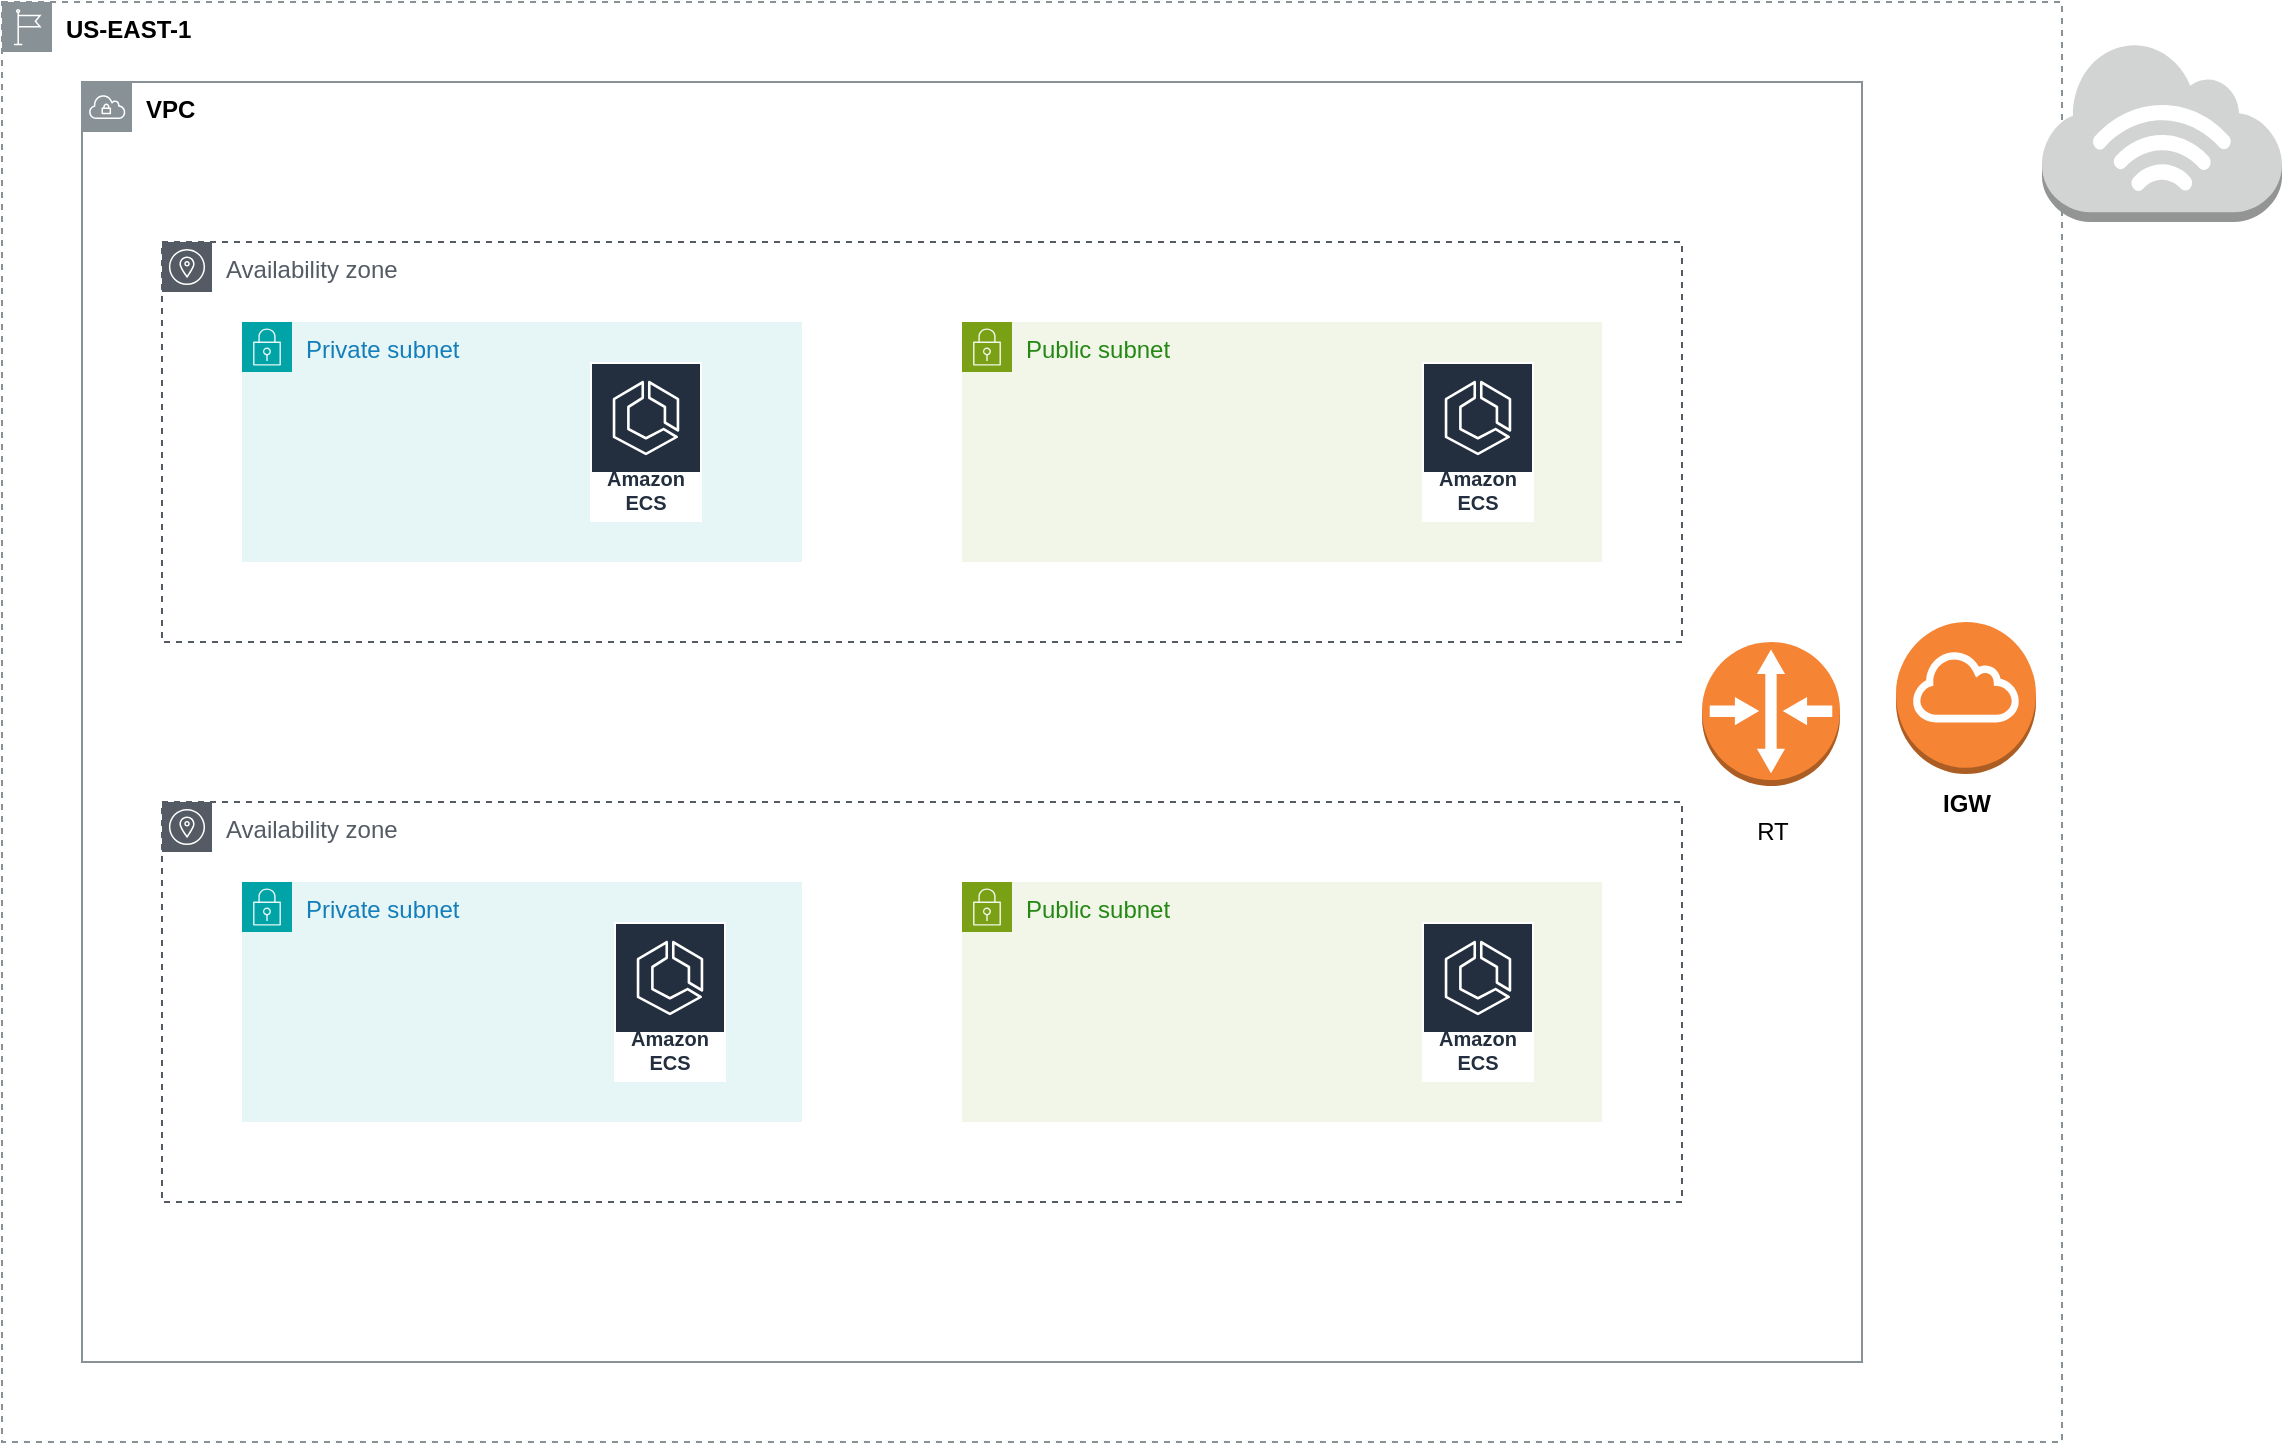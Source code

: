 <mxfile version="26.2.14">
  <diagram name="Página-1" id="fSP0_IOwBmALrZ8CP8vs">
    <mxGraphModel dx="1426" dy="743" grid="1" gridSize="10" guides="1" tooltips="1" connect="1" arrows="1" fold="1" page="1" pageScale="1" pageWidth="827" pageHeight="1169" math="0" shadow="0">
      <root>
        <mxCell id="0" />
        <mxCell id="1" parent="0" />
        <mxCell id="sm54q-hGP9IPVQ_vTCOe-2" value="&lt;b&gt;&lt;font style=&quot;color: rgb(0, 0, 0);&quot;&gt;US-EAST-1&lt;/font&gt;&lt;/b&gt;" style="sketch=0;outlineConnect=0;gradientColor=none;html=1;whiteSpace=wrap;fontSize=12;fontStyle=0;shape=mxgraph.aws4.group;grIcon=mxgraph.aws4.group_region;strokeColor=#879196;fillColor=none;verticalAlign=top;align=left;spacingLeft=30;fontColor=#879196;dashed=1;" vertex="1" parent="1">
          <mxGeometry x="160" y="200" width="1030" height="720" as="geometry" />
        </mxCell>
        <mxCell id="sm54q-hGP9IPVQ_vTCOe-4" value="&lt;b&gt;&lt;font style=&quot;color: rgb(0, 0, 0);&quot;&gt;VPC&lt;/font&gt;&lt;/b&gt;" style="sketch=0;outlineConnect=0;gradientColor=none;html=1;whiteSpace=wrap;fontSize=12;fontStyle=0;shape=mxgraph.aws4.group;grIcon=mxgraph.aws4.group_vpc;strokeColor=#879196;fillColor=none;verticalAlign=top;align=left;spacingLeft=30;fontColor=#879196;dashed=0;" vertex="1" parent="1">
          <mxGeometry x="200" y="240" width="890" height="640" as="geometry" />
        </mxCell>
        <mxCell id="sm54q-hGP9IPVQ_vTCOe-5" value="Availability zone" style="sketch=0;outlineConnect=0;gradientColor=none;html=1;whiteSpace=wrap;fontSize=12;fontStyle=0;shape=mxgraph.aws4.group;grIcon=mxgraph.aws4.group_availability_zone;strokeColor=#545B64;fillColor=none;verticalAlign=top;align=left;spacingLeft=30;fontColor=#545B64;dashed=1;" vertex="1" parent="1">
          <mxGeometry x="240" y="320" width="760" height="200" as="geometry" />
        </mxCell>
        <mxCell id="sm54q-hGP9IPVQ_vTCOe-6" value="Availability zone" style="sketch=0;outlineConnect=0;gradientColor=none;html=1;whiteSpace=wrap;fontSize=12;fontStyle=0;shape=mxgraph.aws4.group;grIcon=mxgraph.aws4.group_availability_zone;strokeColor=#545B64;fillColor=none;verticalAlign=top;align=left;spacingLeft=30;fontColor=#545B64;dashed=1;" vertex="1" parent="1">
          <mxGeometry x="240" y="600" width="760" height="200" as="geometry" />
        </mxCell>
        <mxCell id="sm54q-hGP9IPVQ_vTCOe-14" value="Public subnet" style="points=[[0,0],[0.25,0],[0.5,0],[0.75,0],[1,0],[1,0.25],[1,0.5],[1,0.75],[1,1],[0.75,1],[0.5,1],[0.25,1],[0,1],[0,0.75],[0,0.5],[0,0.25]];outlineConnect=0;gradientColor=none;html=1;whiteSpace=wrap;fontSize=12;fontStyle=0;container=1;pointerEvents=0;collapsible=0;recursiveResize=0;shape=mxgraph.aws4.group;grIcon=mxgraph.aws4.group_security_group;grStroke=0;strokeColor=#7AA116;fillColor=#F2F6E8;verticalAlign=top;align=left;spacingLeft=30;fontColor=#248814;dashed=0;" vertex="1" parent="1">
          <mxGeometry x="640" y="360" width="320" height="120" as="geometry" />
        </mxCell>
        <mxCell id="sm54q-hGP9IPVQ_vTCOe-18" value="Public subnet" style="points=[[0,0],[0.25,0],[0.5,0],[0.75,0],[1,0],[1,0.25],[1,0.5],[1,0.75],[1,1],[0.75,1],[0.5,1],[0.25,1],[0,1],[0,0.75],[0,0.5],[0,0.25]];outlineConnect=0;gradientColor=none;html=1;whiteSpace=wrap;fontSize=12;fontStyle=0;container=1;pointerEvents=0;collapsible=0;recursiveResize=0;shape=mxgraph.aws4.group;grIcon=mxgraph.aws4.group_security_group;grStroke=0;strokeColor=#7AA116;fillColor=#F2F6E8;verticalAlign=top;align=left;spacingLeft=30;fontColor=#248814;dashed=0;" vertex="1" parent="1">
          <mxGeometry x="640" y="640" width="320" height="120" as="geometry" />
        </mxCell>
        <mxCell id="sm54q-hGP9IPVQ_vTCOe-19" value="Private subnet" style="points=[[0,0],[0.25,0],[0.5,0],[0.75,0],[1,0],[1,0.25],[1,0.5],[1,0.75],[1,1],[0.75,1],[0.5,1],[0.25,1],[0,1],[0,0.75],[0,0.5],[0,0.25]];outlineConnect=0;gradientColor=none;html=1;whiteSpace=wrap;fontSize=12;fontStyle=0;container=1;pointerEvents=0;collapsible=0;recursiveResize=0;shape=mxgraph.aws4.group;grIcon=mxgraph.aws4.group_security_group;grStroke=0;strokeColor=#00A4A6;fillColor=#E6F6F7;verticalAlign=top;align=left;spacingLeft=30;fontColor=#147EBA;dashed=0;" vertex="1" parent="1">
          <mxGeometry x="280" y="360" width="280" height="120" as="geometry" />
        </mxCell>
        <mxCell id="sm54q-hGP9IPVQ_vTCOe-22" value="Private subnet" style="points=[[0,0],[0.25,0],[0.5,0],[0.75,0],[1,0],[1,0.25],[1,0.5],[1,0.75],[1,1],[0.75,1],[0.5,1],[0.25,1],[0,1],[0,0.75],[0,0.5],[0,0.25]];outlineConnect=0;gradientColor=none;html=1;whiteSpace=wrap;fontSize=12;fontStyle=0;container=1;pointerEvents=0;collapsible=0;recursiveResize=0;shape=mxgraph.aws4.group;grIcon=mxgraph.aws4.group_security_group;grStroke=0;strokeColor=#00A4A6;fillColor=#E6F6F7;verticalAlign=top;align=left;spacingLeft=30;fontColor=#147EBA;dashed=0;" vertex="1" parent="1">
          <mxGeometry x="280" y="640" width="280" height="120" as="geometry" />
        </mxCell>
        <mxCell id="sm54q-hGP9IPVQ_vTCOe-25" value="Amazon ECS" style="sketch=0;outlineConnect=0;fontColor=#232F3E;gradientColor=none;strokeColor=#ffffff;fillColor=#232F3E;dashed=0;verticalLabelPosition=middle;verticalAlign=bottom;align=center;html=1;whiteSpace=wrap;fontSize=10;fontStyle=1;spacing=3;shape=mxgraph.aws4.productIcon;prIcon=mxgraph.aws4.ecs;" vertex="1" parent="sm54q-hGP9IPVQ_vTCOe-22">
          <mxGeometry x="186" y="20" width="56" height="80" as="geometry" />
        </mxCell>
        <mxCell id="sm54q-hGP9IPVQ_vTCOe-23" value="Amazon ECS" style="sketch=0;outlineConnect=0;fontColor=#232F3E;gradientColor=none;strokeColor=#ffffff;fillColor=#232F3E;dashed=0;verticalLabelPosition=middle;verticalAlign=bottom;align=center;html=1;whiteSpace=wrap;fontSize=10;fontStyle=1;spacing=3;shape=mxgraph.aws4.productIcon;prIcon=mxgraph.aws4.ecs;" vertex="1" parent="1">
          <mxGeometry x="454" y="380" width="56" height="80" as="geometry" />
        </mxCell>
        <mxCell id="sm54q-hGP9IPVQ_vTCOe-24" value="Amazon ECS" style="sketch=0;outlineConnect=0;fontColor=#232F3E;gradientColor=none;strokeColor=#ffffff;fillColor=#232F3E;dashed=0;verticalLabelPosition=middle;verticalAlign=bottom;align=center;html=1;whiteSpace=wrap;fontSize=10;fontStyle=1;spacing=3;shape=mxgraph.aws4.productIcon;prIcon=mxgraph.aws4.ecs;" vertex="1" parent="1">
          <mxGeometry x="870" y="380" width="56" height="80" as="geometry" />
        </mxCell>
        <mxCell id="sm54q-hGP9IPVQ_vTCOe-26" value="Amazon ECS" style="sketch=0;outlineConnect=0;fontColor=#232F3E;gradientColor=none;strokeColor=#ffffff;fillColor=#232F3E;dashed=0;verticalLabelPosition=middle;verticalAlign=bottom;align=center;html=1;whiteSpace=wrap;fontSize=10;fontStyle=1;spacing=3;shape=mxgraph.aws4.productIcon;prIcon=mxgraph.aws4.ecs;" vertex="1" parent="1">
          <mxGeometry x="870" y="660" width="56" height="80" as="geometry" />
        </mxCell>
        <mxCell id="sm54q-hGP9IPVQ_vTCOe-29" value="" style="outlineConnect=0;dashed=0;verticalLabelPosition=bottom;verticalAlign=top;align=center;html=1;shape=mxgraph.aws3.internet_3;fillColor=#D2D3D3;gradientColor=none;" vertex="1" parent="1">
          <mxGeometry x="1180" y="220" width="120" height="90" as="geometry" />
        </mxCell>
        <mxCell id="sm54q-hGP9IPVQ_vTCOe-36" value="" style="group" vertex="1" connectable="0" parent="1">
          <mxGeometry x="1107" y="510" width="70" height="106" as="geometry" />
        </mxCell>
        <mxCell id="sm54q-hGP9IPVQ_vTCOe-27" value="" style="outlineConnect=0;dashed=0;verticalLabelPosition=bottom;verticalAlign=top;align=center;html=1;shape=mxgraph.aws3.internet_gateway;fillColor=#F58534;gradientColor=none;" vertex="1" parent="sm54q-hGP9IPVQ_vTCOe-36">
          <mxGeometry width="70" height="76" as="geometry" />
        </mxCell>
        <mxCell id="sm54q-hGP9IPVQ_vTCOe-30" value="&lt;b&gt;IGW&lt;/b&gt;" style="text;html=1;align=center;verticalAlign=middle;resizable=0;points=[];autosize=1;strokeColor=none;fillColor=none;fontFamily=Helvetica;" vertex="1" parent="sm54q-hGP9IPVQ_vTCOe-36">
          <mxGeometry x="10" y="76" width="50" height="30" as="geometry" />
        </mxCell>
        <mxCell id="sm54q-hGP9IPVQ_vTCOe-38" value="" style="group" vertex="1" connectable="0" parent="1">
          <mxGeometry x="1010" y="520" width="69" height="110" as="geometry" />
        </mxCell>
        <mxCell id="sm54q-hGP9IPVQ_vTCOe-35" value="" style="outlineConnect=0;dashed=0;verticalLabelPosition=bottom;verticalAlign=top;align=center;html=1;shape=mxgraph.aws3.router;fillColor=#F58534;gradientColor=none;" vertex="1" parent="sm54q-hGP9IPVQ_vTCOe-38">
          <mxGeometry width="69" height="72" as="geometry" />
        </mxCell>
        <mxCell id="sm54q-hGP9IPVQ_vTCOe-37" value="RT" style="text;html=1;align=center;verticalAlign=middle;resizable=0;points=[];autosize=1;strokeColor=none;fillColor=none;" vertex="1" parent="sm54q-hGP9IPVQ_vTCOe-38">
          <mxGeometry x="14.5" y="80" width="40" height="30" as="geometry" />
        </mxCell>
      </root>
    </mxGraphModel>
  </diagram>
</mxfile>
